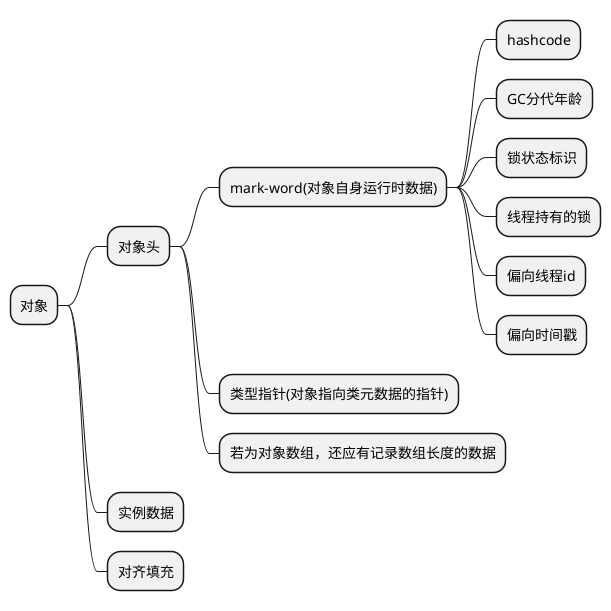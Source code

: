 @startmindmap
* 对象
** 对象头
*** mark-word(对象自身运行时数据)
**** hashcode
**** GC分代年龄
**** 锁状态标识
**** 线程持有的锁
**** 偏向线程id
**** 偏向时间戳
*** 类型指针(对象指向类元数据的指针)
*** 若为对象数组，还应有记录数组长度的数据
** 实例数据
** 对齐填充
@endmindmap